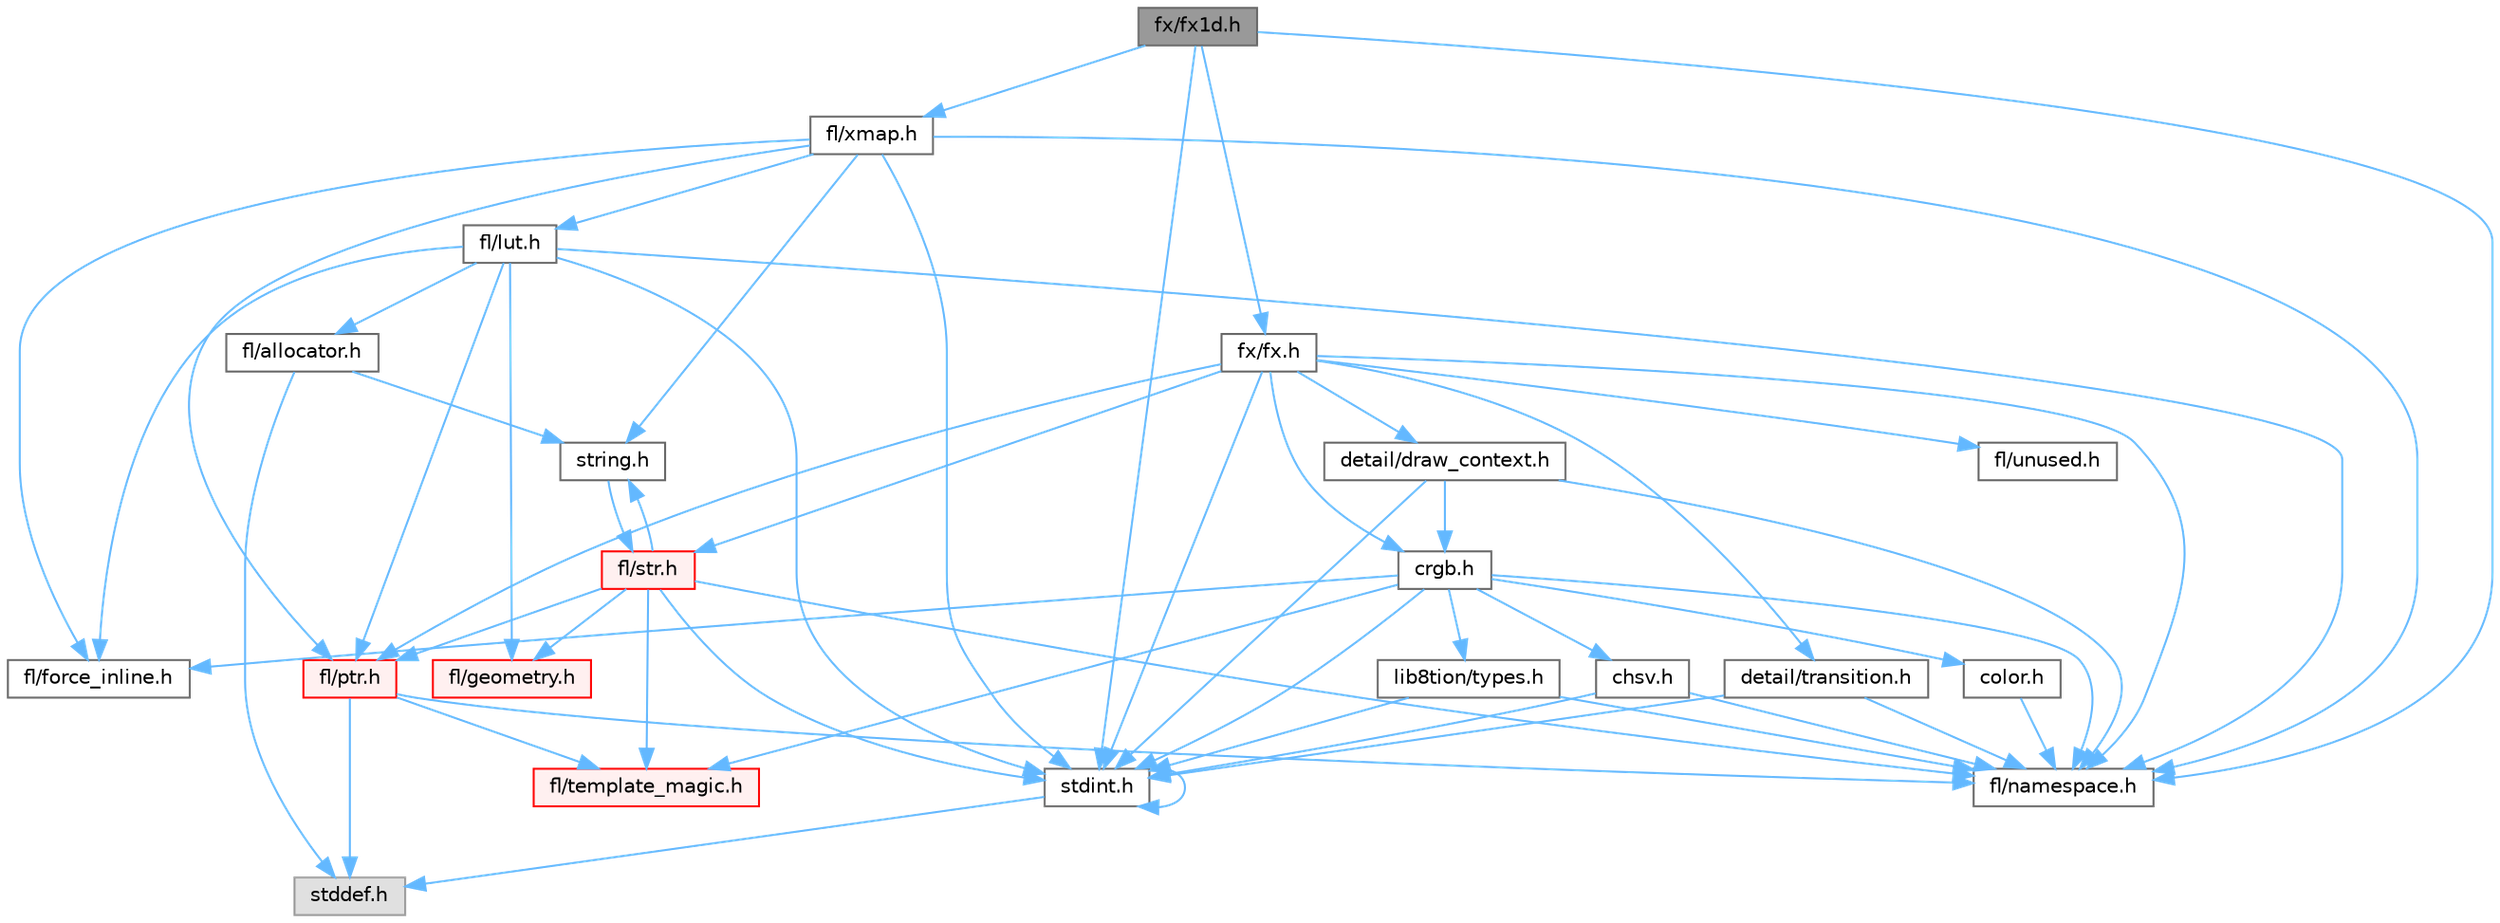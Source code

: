 digraph "fx/fx1d.h"
{
 // INTERACTIVE_SVG=YES
 // LATEX_PDF_SIZE
  bgcolor="transparent";
  edge [fontname=Helvetica,fontsize=10,labelfontname=Helvetica,labelfontsize=10];
  node [fontname=Helvetica,fontsize=10,shape=box,height=0.2,width=0.4];
  Node1 [id="Node000001",label="fx/fx1d.h",height=0.2,width=0.4,color="gray40", fillcolor="grey60", style="filled", fontcolor="black",tooltip=" "];
  Node1 -> Node2 [id="edge1_Node000001_Node000002",color="steelblue1",style="solid",tooltip=" "];
  Node2 [id="Node000002",label="stdint.h",height=0.2,width=0.4,color="grey40", fillcolor="white", style="filled",URL="$df/dd8/stdint_8h.html",tooltip=" "];
  Node2 -> Node3 [id="edge2_Node000002_Node000003",color="steelblue1",style="solid",tooltip=" "];
  Node3 [id="Node000003",label="stddef.h",height=0.2,width=0.4,color="grey60", fillcolor="#E0E0E0", style="filled",tooltip=" "];
  Node2 -> Node2 [id="edge3_Node000002_Node000002",color="steelblue1",style="solid",tooltip=" "];
  Node1 -> Node4 [id="edge4_Node000001_Node000004",color="steelblue1",style="solid",tooltip=" "];
  Node4 [id="Node000004",label="fl/namespace.h",height=0.2,width=0.4,color="grey40", fillcolor="white", style="filled",URL="$df/d2a/namespace_8h.html",tooltip="Implements the FastLED namespace macros."];
  Node1 -> Node5 [id="edge5_Node000001_Node000005",color="steelblue1",style="solid",tooltip=" "];
  Node5 [id="Node000005",label="fl/xmap.h",height=0.2,width=0.4,color="grey40", fillcolor="white", style="filled",URL="$dd/dcc/xmap_8h.html",tooltip=" "];
  Node5 -> Node2 [id="edge6_Node000005_Node000002",color="steelblue1",style="solid",tooltip=" "];
  Node5 -> Node6 [id="edge7_Node000005_Node000006",color="steelblue1",style="solid",tooltip=" "];
  Node6 [id="Node000006",label="string.h",height=0.2,width=0.4,color="grey40", fillcolor="white", style="filled",URL="$da/d66/string_8h.html",tooltip=" "];
  Node6 -> Node7 [id="edge8_Node000006_Node000007",color="steelblue1",style="solid",tooltip=" "];
  Node7 [id="Node000007",label="fl/str.h",height=0.2,width=0.4,color="red", fillcolor="#FFF0F0", style="filled",URL="$d1/d93/str_8h.html",tooltip=" "];
  Node7 -> Node2 [id="edge9_Node000007_Node000002",color="steelblue1",style="solid",tooltip=" "];
  Node7 -> Node6 [id="edge10_Node000007_Node000006",color="steelblue1",style="solid",tooltip=" "];
  Node7 -> Node8 [id="edge11_Node000007_Node000008",color="steelblue1",style="solid",tooltip=" "];
  Node8 [id="Node000008",label="fl/geometry.h",height=0.2,width=0.4,color="red", fillcolor="#FFF0F0", style="filled",URL="$d4/d67/geometry_8h.html",tooltip=" "];
  Node7 -> Node4 [id="edge12_Node000007_Node000004",color="steelblue1",style="solid",tooltip=" "];
  Node7 -> Node14 [id="edge13_Node000007_Node000014",color="steelblue1",style="solid",tooltip=" "];
  Node14 [id="Node000014",label="fl/ptr.h",height=0.2,width=0.4,color="red", fillcolor="#FFF0F0", style="filled",URL="$dd/d98/ptr_8h.html",tooltip=" "];
  Node14 -> Node3 [id="edge14_Node000014_Node000003",color="steelblue1",style="solid",tooltip=" "];
  Node14 -> Node4 [id="edge15_Node000014_Node000004",color="steelblue1",style="solid",tooltip=" "];
  Node14 -> Node16 [id="edge16_Node000014_Node000016",color="steelblue1",style="solid",tooltip=" "];
  Node16 [id="Node000016",label="fl/template_magic.h",height=0.2,width=0.4,color="red", fillcolor="#FFF0F0", style="filled",URL="$d8/d0c/template__magic_8h.html",tooltip=" "];
  Node7 -> Node16 [id="edge17_Node000007_Node000016",color="steelblue1",style="solid",tooltip=" "];
  Node5 -> Node11 [id="edge18_Node000005_Node000011",color="steelblue1",style="solid",tooltip=" "];
  Node11 [id="Node000011",label="fl/force_inline.h",height=0.2,width=0.4,color="grey40", fillcolor="white", style="filled",URL="$d4/d64/force__inline_8h.html",tooltip=" "];
  Node5 -> Node22 [id="edge19_Node000005_Node000022",color="steelblue1",style="solid",tooltip=" "];
  Node22 [id="Node000022",label="fl/lut.h",height=0.2,width=0.4,color="grey40", fillcolor="white", style="filled",URL="$db/d54/lut_8h.html",tooltip=" "];
  Node22 -> Node23 [id="edge20_Node000022_Node000023",color="steelblue1",style="solid",tooltip=" "];
  Node23 [id="Node000023",label="fl/allocator.h",height=0.2,width=0.4,color="grey40", fillcolor="white", style="filled",URL="$da/da9/allocator_8h.html",tooltip=" "];
  Node23 -> Node3 [id="edge21_Node000023_Node000003",color="steelblue1",style="solid",tooltip=" "];
  Node23 -> Node6 [id="edge22_Node000023_Node000006",color="steelblue1",style="solid",tooltip=" "];
  Node22 -> Node11 [id="edge23_Node000022_Node000011",color="steelblue1",style="solid",tooltip=" "];
  Node22 -> Node14 [id="edge24_Node000022_Node000014",color="steelblue1",style="solid",tooltip=" "];
  Node22 -> Node2 [id="edge25_Node000022_Node000002",color="steelblue1",style="solid",tooltip=" "];
  Node22 -> Node8 [id="edge26_Node000022_Node000008",color="steelblue1",style="solid",tooltip=" "];
  Node22 -> Node4 [id="edge27_Node000022_Node000004",color="steelblue1",style="solid",tooltip=" "];
  Node5 -> Node14 [id="edge28_Node000005_Node000014",color="steelblue1",style="solid",tooltip=" "];
  Node5 -> Node4 [id="edge29_Node000005_Node000004",color="steelblue1",style="solid",tooltip=" "];
  Node1 -> Node24 [id="edge30_Node000001_Node000024",color="steelblue1",style="solid",tooltip=" "];
  Node24 [id="Node000024",label="fx/fx.h",height=0.2,width=0.4,color="grey40", fillcolor="white", style="filled",URL="$df/d44/src_2fx_2fx_8h.html",tooltip=" "];
  Node24 -> Node2 [id="edge31_Node000024_Node000002",color="steelblue1",style="solid",tooltip=" "];
  Node24 -> Node25 [id="edge32_Node000024_Node000025",color="steelblue1",style="solid",tooltip=" "];
  Node25 [id="Node000025",label="crgb.h",height=0.2,width=0.4,color="grey40", fillcolor="white", style="filled",URL="$db/dd1/crgb_8h.html",tooltip="Defines the red, green, and blue (RGB) pixel struct."];
  Node25 -> Node2 [id="edge33_Node000025_Node000002",color="steelblue1",style="solid",tooltip=" "];
  Node25 -> Node26 [id="edge34_Node000025_Node000026",color="steelblue1",style="solid",tooltip=" "];
  Node26 [id="Node000026",label="chsv.h",height=0.2,width=0.4,color="grey40", fillcolor="white", style="filled",URL="$d8/dd0/chsv_8h.html",tooltip="Defines the hue, saturation, and value (HSV) pixel struct."];
  Node26 -> Node2 [id="edge35_Node000026_Node000002",color="steelblue1",style="solid",tooltip=" "];
  Node26 -> Node4 [id="edge36_Node000026_Node000004",color="steelblue1",style="solid",tooltip=" "];
  Node25 -> Node4 [id="edge37_Node000025_Node000004",color="steelblue1",style="solid",tooltip=" "];
  Node25 -> Node27 [id="edge38_Node000025_Node000027",color="steelblue1",style="solid",tooltip=" "];
  Node27 [id="Node000027",label="color.h",height=0.2,width=0.4,color="grey40", fillcolor="white", style="filled",URL="$d2/d6b/src_2color_8h.html",tooltip="Contains definitions for color correction and temperature."];
  Node27 -> Node4 [id="edge39_Node000027_Node000004",color="steelblue1",style="solid",tooltip=" "];
  Node25 -> Node28 [id="edge40_Node000025_Node000028",color="steelblue1",style="solid",tooltip=" "];
  Node28 [id="Node000028",label="lib8tion/types.h",height=0.2,width=0.4,color="grey40", fillcolor="white", style="filled",URL="$d9/ddf/lib8tion_2types_8h.html",tooltip="Defines fractional types used for lib8tion functions."];
  Node28 -> Node2 [id="edge41_Node000028_Node000002",color="steelblue1",style="solid",tooltip=" "];
  Node28 -> Node4 [id="edge42_Node000028_Node000004",color="steelblue1",style="solid",tooltip=" "];
  Node25 -> Node11 [id="edge43_Node000025_Node000011",color="steelblue1",style="solid",tooltip=" "];
  Node25 -> Node16 [id="edge44_Node000025_Node000016",color="steelblue1",style="solid",tooltip=" "];
  Node24 -> Node29 [id="edge45_Node000024_Node000029",color="steelblue1",style="solid",tooltip=" "];
  Node29 [id="Node000029",label="detail/draw_context.h",height=0.2,width=0.4,color="grey40", fillcolor="white", style="filled",URL="$db/ded/draw__context_8h.html",tooltip=" "];
  Node29 -> Node25 [id="edge46_Node000029_Node000025",color="steelblue1",style="solid",tooltip=" "];
  Node29 -> Node4 [id="edge47_Node000029_Node000004",color="steelblue1",style="solid",tooltip=" "];
  Node29 -> Node2 [id="edge48_Node000029_Node000002",color="steelblue1",style="solid",tooltip=" "];
  Node24 -> Node30 [id="edge49_Node000024_Node000030",color="steelblue1",style="solid",tooltip=" "];
  Node30 [id="Node000030",label="detail/transition.h",height=0.2,width=0.4,color="grey40", fillcolor="white", style="filled",URL="$d7/df7/transition_8h.html",tooltip=" "];
  Node30 -> Node4 [id="edge50_Node000030_Node000004",color="steelblue1",style="solid",tooltip=" "];
  Node30 -> Node2 [id="edge51_Node000030_Node000002",color="steelblue1",style="solid",tooltip=" "];
  Node24 -> Node4 [id="edge52_Node000024_Node000004",color="steelblue1",style="solid",tooltip=" "];
  Node24 -> Node14 [id="edge53_Node000024_Node000014",color="steelblue1",style="solid",tooltip=" "];
  Node24 -> Node7 [id="edge54_Node000024_Node000007",color="steelblue1",style="solid",tooltip=" "];
  Node24 -> Node31 [id="edge55_Node000024_Node000031",color="steelblue1",style="solid",tooltip=" "];
  Node31 [id="Node000031",label="fl/unused.h",height=0.2,width=0.4,color="grey40", fillcolor="white", style="filled",URL="$d8/d4b/unused_8h.html",tooltip=" "];
}
